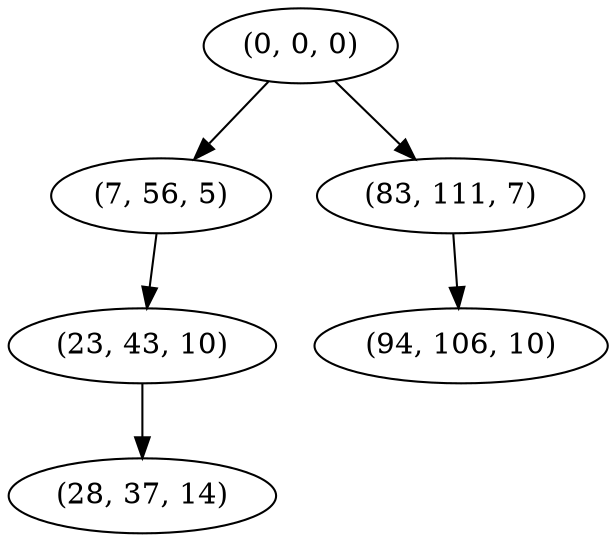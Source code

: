 digraph tree {
    "(0, 0, 0)";
    "(7, 56, 5)";
    "(23, 43, 10)";
    "(28, 37, 14)";
    "(83, 111, 7)";
    "(94, 106, 10)";
    "(0, 0, 0)" -> "(7, 56, 5)";
    "(0, 0, 0)" -> "(83, 111, 7)";
    "(7, 56, 5)" -> "(23, 43, 10)";
    "(23, 43, 10)" -> "(28, 37, 14)";
    "(83, 111, 7)" -> "(94, 106, 10)";
}
